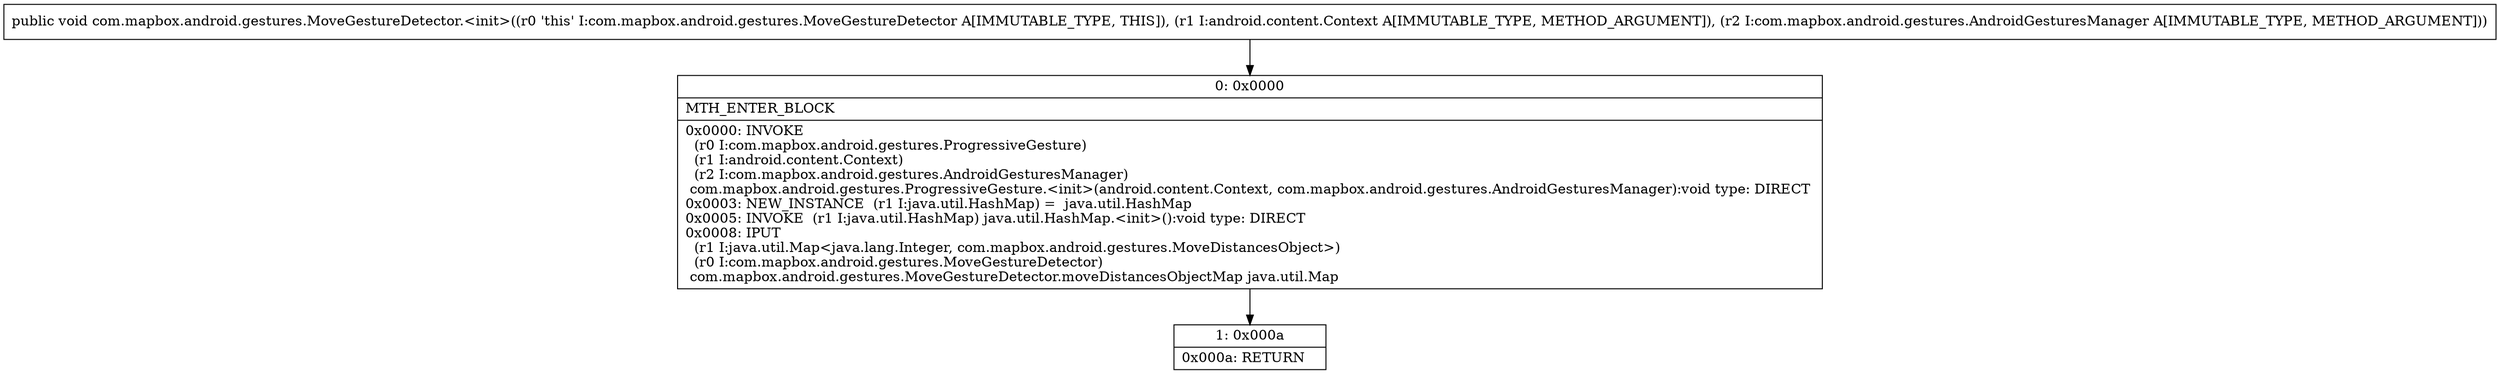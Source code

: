 digraph "CFG forcom.mapbox.android.gestures.MoveGestureDetector.\<init\>(Landroid\/content\/Context;Lcom\/mapbox\/android\/gestures\/AndroidGesturesManager;)V" {
Node_0 [shape=record,label="{0\:\ 0x0000|MTH_ENTER_BLOCK\l|0x0000: INVOKE  \l  (r0 I:com.mapbox.android.gestures.ProgressiveGesture)\l  (r1 I:android.content.Context)\l  (r2 I:com.mapbox.android.gestures.AndroidGesturesManager)\l com.mapbox.android.gestures.ProgressiveGesture.\<init\>(android.content.Context, com.mapbox.android.gestures.AndroidGesturesManager):void type: DIRECT \l0x0003: NEW_INSTANCE  (r1 I:java.util.HashMap) =  java.util.HashMap \l0x0005: INVOKE  (r1 I:java.util.HashMap) java.util.HashMap.\<init\>():void type: DIRECT \l0x0008: IPUT  \l  (r1 I:java.util.Map\<java.lang.Integer, com.mapbox.android.gestures.MoveDistancesObject\>)\l  (r0 I:com.mapbox.android.gestures.MoveGestureDetector)\l com.mapbox.android.gestures.MoveGestureDetector.moveDistancesObjectMap java.util.Map \l}"];
Node_1 [shape=record,label="{1\:\ 0x000a|0x000a: RETURN   \l}"];
MethodNode[shape=record,label="{public void com.mapbox.android.gestures.MoveGestureDetector.\<init\>((r0 'this' I:com.mapbox.android.gestures.MoveGestureDetector A[IMMUTABLE_TYPE, THIS]), (r1 I:android.content.Context A[IMMUTABLE_TYPE, METHOD_ARGUMENT]), (r2 I:com.mapbox.android.gestures.AndroidGesturesManager A[IMMUTABLE_TYPE, METHOD_ARGUMENT])) }"];
MethodNode -> Node_0;
Node_0 -> Node_1;
}

